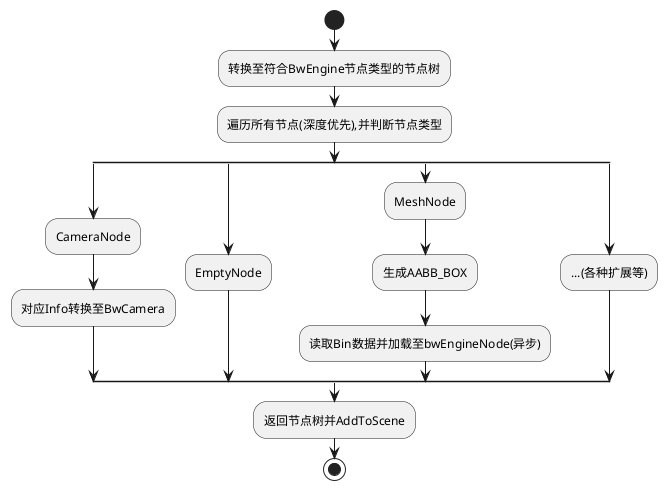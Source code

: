 @startuml glTFLoaderSec3
start
:转换至符合BwEngine节点类型的节点树;
:遍历所有节点(深度优先),并判断节点类型;
split
:CameraNode;
:对应Info转换至BwCamera;
split again
:EmptyNode;
split again
:MeshNode;
:生成AABB_BOX;
:读取Bin数据并加载至bwEngineNode(异步);
split again
:...(各种扩展等);
endsplit
:返回节点树并AddToScene;
stop
@enduml
